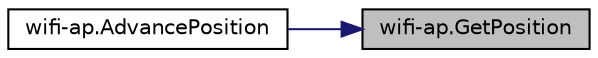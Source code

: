digraph "wifi-ap.GetPosition"
{
 // LATEX_PDF_SIZE
  edge [fontname="Helvetica",fontsize="10",labelfontname="Helvetica",labelfontsize="10"];
  node [fontname="Helvetica",fontsize="10",shape=record];
  rankdir="RL";
  Node1 [label="wifi-ap.GetPosition",height=0.2,width=0.4,color="black", fillcolor="grey75", style="filled", fontcolor="black",tooltip=" "];
  Node1 -> Node2 [dir="back",color="midnightblue",fontsize="10",style="solid",fontname="Helvetica"];
  Node2 [label="wifi-ap.AdvancePosition",height=0.2,width=0.4,color="black", fillcolor="white", style="filled",URL="$namespacewifi-ap.html#a19c7a4a848da161072f3acec5339f1f1",tooltip=" "];
}

